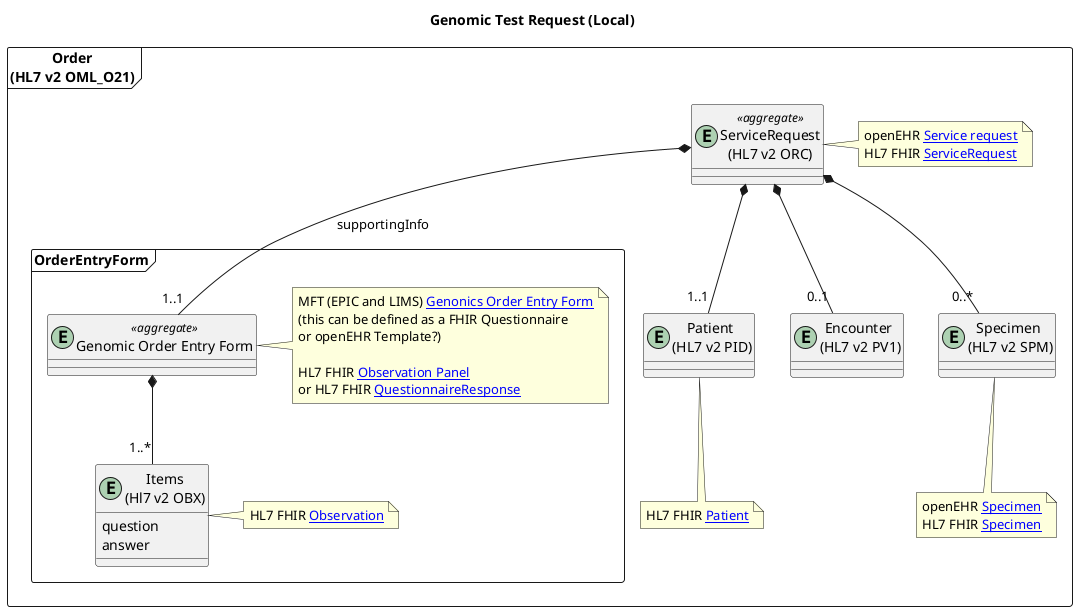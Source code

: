 @startuml

title "Genomic Test Request (Local)"


frame "Order\n(HL7 v2 OML_O21)"  as Order {

  entity "Patient \n(HL7 v2 PID)" as PID

  note bottom of PID
  HL7 FHIR [[StructureDefinition-Patient.html Patient]]
  end note

  entity "Encounter \n(HL7 v2 PV1)" as PV1

  entity "ServiceRequest\n(HL7 v2 ORC)" as ORC <<aggregate>>

  entity "Specimen \n(HL7 v2 SPM)" as SPM

  note bottom of SPM
  openEHR [[https://ckm.openehr.org/ckm/archetypes/1013.1.331 Specimen]]
  HL7 FHIR [[StructureDefinition-Specimen.html Specimen]]
  end note

  note right of ORC
openEHR [[https://ckm.openehr.org/ckm/archetypes/1013.1.614 Service request]]
HL7 FHIR [[StructureDefinition-ServiceRequest.html ServiceRequest]]
end note

  frame OrderEntryForm {
    entity "Genomic Order Entry Form" as QR <<aggregate>>

    entity "Items\n(Hl7 v2 OBX)" as OBX {
      question
      answer
    }

    note right of QR
    MFT (EPIC and LIMS) [[Questionnaire-NW-Genomics-Test-Order.html Genonics Order Entry Form]]
    (this can be defined as a FHIR Questionnaire
    or openEHR Template?)

    HL7 FHIR [[StructureDefinition-Observation-Panel.html Observation Panel]]
    or HL7 FHIR [[StructureDefinition-QuestionnaireResponse.html QuestionnaireResponse]]
    end note

    note right of OBX
    HL7 FHIR [[StructureDefinition-Observation.html Observation]]
    end note
  }
}


ORC *-- "0..*" SPM
ORC *-- "1..1" PID
ORC *-- "0..1" PV1
ORC *-- "1..1" QR : supportingInfo
QR *-- "1..*" OBX


@enduml
